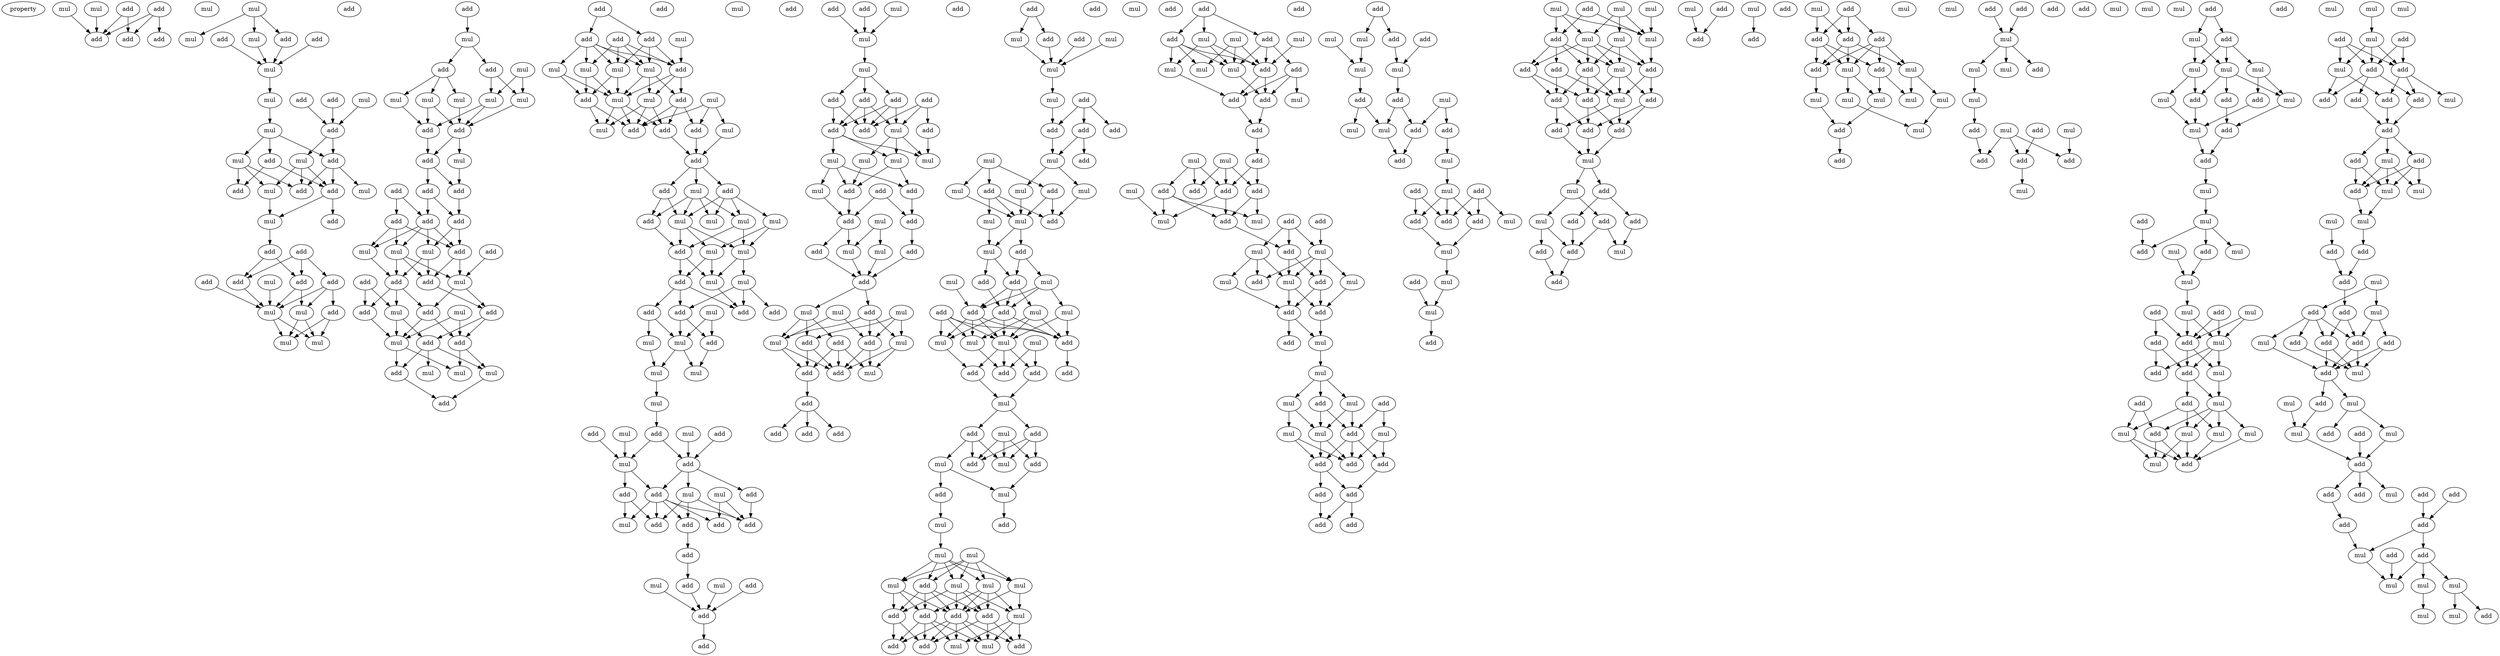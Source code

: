 digraph {
    node [fontcolor=black]
    property [mul=2,lf=1.8]
    0 [ label = mul ];
    1 [ label = add ];
    2 [ label = mul ];
    3 [ label = add ];
    4 [ label = mul ];
    5 [ label = add ];
    6 [ label = add ];
    7 [ label = add ];
    8 [ label = mul ];
    9 [ label = mul ];
    10 [ label = add ];
    11 [ label = mul ];
    12 [ label = add ];
    13 [ label = add ];
    14 [ label = mul ];
    15 [ label = add ];
    16 [ label = add ];
    17 [ label = mul ];
    18 [ label = mul ];
    19 [ label = mul ];
    20 [ label = add ];
    21 [ label = mul ];
    22 [ label = add ];
    23 [ label = mul ];
    24 [ label = add ];
    25 [ label = mul ];
    26 [ label = mul ];
    27 [ label = add ];
    28 [ label = add ];
    29 [ label = add ];
    30 [ label = add ];
    31 [ label = mul ];
    32 [ label = add ];
    33 [ label = add ];
    34 [ label = add ];
    35 [ label = mul ];
    36 [ label = add ];
    37 [ label = add ];
    38 [ label = add ];
    39 [ label = mul ];
    40 [ label = mul ];
    41 [ label = add ];
    42 [ label = add ];
    43 [ label = add ];
    44 [ label = mul ];
    45 [ label = mul ];
    46 [ label = mul ];
    47 [ label = add ];
    48 [ label = add ];
    49 [ label = mul ];
    50 [ label = mul ];
    51 [ label = mul ];
    52 [ label = mul ];
    53 [ label = mul ];
    54 [ label = mul ];
    55 [ label = add ];
    56 [ label = add ];
    57 [ label = mul ];
    58 [ label = add ];
    59 [ label = add ];
    60 [ label = add ];
    61 [ label = add ];
    62 [ label = add ];
    63 [ label = add ];
    64 [ label = add ];
    65 [ label = add ];
    66 [ label = mul ];
    67 [ label = mul ];
    68 [ label = add ];
    69 [ label = mul ];
    70 [ label = add ];
    71 [ label = add ];
    72 [ label = add ];
    73 [ label = mul ];
    74 [ label = add ];
    75 [ label = add ];
    76 [ label = mul ];
    77 [ label = mul ];
    78 [ label = add ];
    79 [ label = mul ];
    80 [ label = add ];
    81 [ label = add ];
    82 [ label = mul ];
    83 [ label = add ];
    84 [ label = mul ];
    85 [ label = mul ];
    86 [ label = add ];
    87 [ label = add ];
    88 [ label = add ];
    89 [ label = add ];
    90 [ label = add ];
    91 [ label = mul ];
    92 [ label = mul ];
    93 [ label = mul ];
    94 [ label = mul ];
    95 [ label = add ];
    96 [ label = mul ];
    97 [ label = mul ];
    98 [ label = mul ];
    99 [ label = add ];
    100 [ label = mul ];
    101 [ label = add ];
    102 [ label = add ];
    103 [ label = add ];
    104 [ label = mul ];
    105 [ label = add ];
    106 [ label = mul ];
    107 [ label = add ];
    108 [ label = mul ];
    109 [ label = add ];
    110 [ label = add ];
    111 [ label = mul ];
    112 [ label = mul ];
    113 [ label = mul ];
    114 [ label = mul ];
    115 [ label = add ];
    116 [ label = add ];
    117 [ label = add ];
    118 [ label = mul ];
    119 [ label = mul ];
    120 [ label = mul ];
    121 [ label = add ];
    122 [ label = mul ];
    123 [ label = add ];
    124 [ label = add ];
    125 [ label = add ];
    126 [ label = mul ];
    127 [ label = add ];
    128 [ label = add ];
    129 [ label = mul ];
    130 [ label = mul ];
    131 [ label = mul ];
    132 [ label = mul ];
    133 [ label = mul ];
    134 [ label = mul ];
    135 [ label = add ];
    136 [ label = mul ];
    137 [ label = mul ];
    138 [ label = add ];
    139 [ label = add ];
    140 [ label = mul ];
    141 [ label = add ];
    142 [ label = add ];
    143 [ label = mul ];
    144 [ label = mul ];
    145 [ label = add ];
    146 [ label = add ];
    147 [ label = add ];
    148 [ label = add ];
    149 [ label = add ];
    150 [ label = mul ];
    151 [ label = add ];
    152 [ label = add ];
    153 [ label = mul ];
    154 [ label = add ];
    155 [ label = mul ];
    156 [ label = add ];
    157 [ label = add ];
    158 [ label = add ];
    159 [ label = add ];
    160 [ label = add ];
    161 [ label = add ];
    162 [ label = add ];
    163 [ label = mul ];
    164 [ label = mul ];
    165 [ label = mul ];
    166 [ label = add ];
    167 [ label = add ];
    168 [ label = add ];
    169 [ label = add ];
    170 [ label = add ];
    171 [ label = mul ];
    172 [ label = add ];
    173 [ label = add ];
    174 [ label = mul ];
    175 [ label = mul ];
    176 [ label = mul ];
    177 [ label = mul ];
    178 [ label = add ];
    179 [ label = add ];
    180 [ label = mul ];
    181 [ label = add ];
    182 [ label = add ];
    183 [ label = add ];
    184 [ label = mul ];
    185 [ label = mul ];
    186 [ label = mul ];
    187 [ label = add ];
    188 [ label = add ];
    189 [ label = add ];
    190 [ label = mul ];
    191 [ label = mul ];
    192 [ label = mul ];
    193 [ label = add ];
    194 [ label = mul ];
    195 [ label = mul ];
    196 [ label = add ];
    197 [ label = add ];
    198 [ label = add ];
    199 [ label = mul ];
    200 [ label = add ];
    201 [ label = add ];
    202 [ label = add ];
    203 [ label = add ];
    204 [ label = add ];
    205 [ label = add ];
    206 [ label = add ];
    207 [ label = add ];
    208 [ label = add ];
    209 [ label = mul ];
    210 [ label = add ];
    211 [ label = mul ];
    212 [ label = mul ];
    213 [ label = add ];
    214 [ label = mul ];
    215 [ label = add ];
    216 [ label = add ];
    217 [ label = add ];
    218 [ label = mul ];
    219 [ label = add ];
    220 [ label = mul ];
    221 [ label = add ];
    222 [ label = add ];
    223 [ label = mul ];
    224 [ label = mul ];
    225 [ label = mul ];
    226 [ label = add ];
    227 [ label = mul ];
    228 [ label = mul ];
    229 [ label = add ];
    230 [ label = mul ];
    231 [ label = mul ];
    232 [ label = add ];
    233 [ label = mul ];
    234 [ label = add ];
    235 [ label = mul ];
    236 [ label = add ];
    237 [ label = add ];
    238 [ label = add ];
    239 [ label = mul ];
    240 [ label = mul ];
    241 [ label = mul ];
    242 [ label = mul ];
    243 [ label = add ];
    244 [ label = mul ];
    245 [ label = add ];
    246 [ label = add ];
    247 [ label = add ];
    248 [ label = add ];
    249 [ label = mul ];
    250 [ label = add ];
    251 [ label = mul ];
    252 [ label = add ];
    253 [ label = mul ];
    254 [ label = mul ];
    255 [ label = mul ];
    256 [ label = add ];
    257 [ label = add ];
    258 [ label = mul ];
    259 [ label = add ];
    260 [ label = mul ];
    261 [ label = add ];
    262 [ label = add ];
    263 [ label = mul ];
    264 [ label = mul ];
    265 [ label = mul ];
    266 [ label = mul ];
    267 [ label = mul ];
    268 [ label = mul ];
    269 [ label = add ];
    270 [ label = mul ];
    271 [ label = add ];
    272 [ label = add ];
    273 [ label = add ];
    274 [ label = add ];
    275 [ label = add ];
    276 [ label = add ];
    277 [ label = add ];
    278 [ label = mul ];
    279 [ label = mul ];
    280 [ label = add ];
    281 [ label = mul ];
    282 [ label = mul ];
    283 [ label = add ];
    284 [ label = add ];
    285 [ label = mul ];
    286 [ label = add ];
    287 [ label = mul ];
    288 [ label = mul ];
    289 [ label = mul ];
    290 [ label = add ];
    291 [ label = add ];
    292 [ label = add ];
    293 [ label = mul ];
    294 [ label = add ];
    295 [ label = mul ];
    296 [ label = add ];
    297 [ label = mul ];
    298 [ label = add ];
    299 [ label = add ];
    300 [ label = add ];
    301 [ label = mul ];
    302 [ label = add ];
    303 [ label = add ];
    304 [ label = mul ];
    305 [ label = add ];
    306 [ label = mul ];
    307 [ label = add ];
    308 [ label = mul ];
    309 [ label = add ];
    310 [ label = mul ];
    311 [ label = mul ];
    312 [ label = add ];
    313 [ label = add ];
    314 [ label = mul ];
    315 [ label = mul ];
    316 [ label = add ];
    317 [ label = add ];
    318 [ label = mul ];
    319 [ label = add ];
    320 [ label = mul ];
    321 [ label = mul ];
    322 [ label = add ];
    323 [ label = mul ];
    324 [ label = add ];
    325 [ label = mul ];
    326 [ label = mul ];
    327 [ label = mul ];
    328 [ label = add ];
    329 [ label = add ];
    330 [ label = add ];
    331 [ label = add ];
    332 [ label = add ];
    333 [ label = add ];
    334 [ label = add ];
    335 [ label = add ];
    336 [ label = add ];
    337 [ label = add ];
    338 [ label = mul ];
    339 [ label = add ];
    340 [ label = add ];
    341 [ label = mul ];
    342 [ label = mul ];
    343 [ label = mul ];
    344 [ label = add ];
    345 [ label = add ];
    346 [ label = mul ];
    347 [ label = mul ];
    348 [ label = add ];
    349 [ label = mul ];
    350 [ label = add ];
    351 [ label = add ];
    352 [ label = mul ];
    353 [ label = add ];
    354 [ label = add ];
    355 [ label = mul ];
    356 [ label = add ];
    357 [ label = add ];
    358 [ label = mul ];
    359 [ label = add ];
    360 [ label = mul ];
    361 [ label = add ];
    362 [ label = mul ];
    363 [ label = mul ];
    364 [ label = mul ];
    365 [ label = add ];
    366 [ label = mul ];
    367 [ label = add ];
    368 [ label = mul ];
    369 [ label = add ];
    370 [ label = mul ];
    371 [ label = mul ];
    372 [ label = mul ];
    373 [ label = mul ];
    374 [ label = add ];
    375 [ label = add ];
    376 [ label = add ];
    377 [ label = add ];
    378 [ label = add ];
    379 [ label = add ];
    380 [ label = mul ];
    381 [ label = add ];
    382 [ label = add ];
    383 [ label = add ];
    384 [ label = add ];
    385 [ label = mul ];
    386 [ label = mul ];
    387 [ label = add ];
    388 [ label = add ];
    389 [ label = add ];
    390 [ label = add ];
    391 [ label = mul ];
    392 [ label = add ];
    393 [ label = add ];
    394 [ label = mul ];
    395 [ label = add ];
    396 [ label = mul ];
    397 [ label = add ];
    398 [ label = mul ];
    399 [ label = add ];
    400 [ label = add ];
    401 [ label = add ];
    402 [ label = mul ];
    403 [ label = add ];
    404 [ label = mul ];
    405 [ label = mul ];
    406 [ label = add ];
    407 [ label = add ];
    408 [ label = add ];
    409 [ label = add ];
    410 [ label = mul ];
    411 [ label = add ];
    412 [ label = mul ];
    413 [ label = mul ];
    414 [ label = mul ];
    415 [ label = mul ];
    416 [ label = mul ];
    417 [ label = mul ];
    418 [ label = mul ];
    419 [ label = add ];
    420 [ label = add ];
    421 [ label = add ];
    422 [ label = add ];
    423 [ label = add ];
    424 [ label = add ];
    425 [ label = mul ];
    426 [ label = mul ];
    427 [ label = mul ];
    428 [ label = mul ];
    429 [ label = mul ];
    430 [ label = mul ];
    431 [ label = add ];
    432 [ label = mul ];
    433 [ label = mul ];
    434 [ label = add ];
    435 [ label = mul ];
    436 [ label = add ];
    437 [ label = add ];
    438 [ label = add ];
    439 [ label = add ];
    440 [ label = add ];
    441 [ label = mul ];
    442 [ label = add ];
    443 [ label = add ];
    444 [ label = mul ];
    445 [ label = mul ];
    446 [ label = mul ];
    447 [ label = mul ];
    448 [ label = add ];
    449 [ label = mul ];
    450 [ label = mul ];
    451 [ label = add ];
    452 [ label = add ];
    453 [ label = mul ];
    454 [ label = add ];
    455 [ label = add ];
    456 [ label = mul ];
    457 [ label = mul ];
    458 [ label = add ];
    459 [ label = mul ];
    460 [ label = add ];
    461 [ label = mul ];
    462 [ label = add ];
    463 [ label = mul ];
    464 [ label = mul ];
    465 [ label = mul ];
    466 [ label = add ];
    467 [ label = mul ];
    468 [ label = add ];
    469 [ label = add ];
    470 [ label = mul ];
    471 [ label = add ];
    472 [ label = add ];
    473 [ label = mul ];
    474 [ label = add ];
    475 [ label = mul ];
    476 [ label = add ];
    477 [ label = add ];
    478 [ label = add ];
    479 [ label = mul ];
    480 [ label = mul ];
    481 [ label = mul ];
    482 [ label = mul ];
    483 [ label = mul ];
    484 [ label = add ];
    485 [ label = mul ];
    486 [ label = mul ];
    487 [ label = add ];
    488 [ label = add ];
    489 [ label = add ];
    490 [ label = add ];
    491 [ label = mul ];
    492 [ label = add ];
    493 [ label = add ];
    494 [ label = add ];
    495 [ label = mul ];
    496 [ label = add ];
    497 [ label = add ];
    498 [ label = mul ];
    499 [ label = add ];
    500 [ label = add ];
    501 [ label = mul ];
    502 [ label = mul ];
    503 [ label = add ];
    504 [ label = mul ];
    505 [ label = mul ];
    506 [ label = add ];
    507 [ label = add ];
    508 [ label = add ];
    509 [ label = mul ];
    510 [ label = add ];
    511 [ label = add ];
    512 [ label = mul ];
    513 [ label = add ];
    514 [ label = add ];
    515 [ label = add ];
    516 [ label = add ];
    517 [ label = mul ];
    518 [ label = mul ];
    519 [ label = add ];
    520 [ label = mul ];
    521 [ label = mul ];
    522 [ label = add ];
    523 [ label = add ];
    524 [ label = mul ];
    525 [ label = add ];
    526 [ label = mul ];
    527 [ label = add ];
    528 [ label = add ];
    529 [ label = add ];
    530 [ label = add ];
    531 [ label = mul ];
    532 [ label = add ];
    533 [ label = add ];
    534 [ label = add ];
    535 [ label = add ];
    536 [ label = add ];
    537 [ label = mul ];
    538 [ label = mul ];
    539 [ label = mul ];
    540 [ label = mul ];
    541 [ label = mul ];
    542 [ label = mul ];
    543 [ label = mul ];
    544 [ label = add ];
    0 -> 6 [ name = 0 ];
    1 -> 5 [ name = 1 ];
    1 -> 6 [ name = 2 ];
    1 -> 7 [ name = 3 ];
    2 -> 6 [ name = 4 ];
    3 -> 6 [ name = 5 ];
    3 -> 7 [ name = 6 ];
    8 -> 9 [ name = 7 ];
    8 -> 11 [ name = 8 ];
    8 -> 13 [ name = 9 ];
    10 -> 14 [ name = 10 ];
    11 -> 14 [ name = 11 ];
    12 -> 14 [ name = 12 ];
    13 -> 14 [ name = 13 ];
    14 -> 18 [ name = 14 ];
    15 -> 20 [ name = 15 ];
    16 -> 20 [ name = 16 ];
    17 -> 20 [ name = 17 ];
    18 -> 19 [ name = 18 ];
    19 -> 21 [ name = 19 ];
    19 -> 22 [ name = 20 ];
    19 -> 24 [ name = 21 ];
    20 -> 23 [ name = 22 ];
    20 -> 24 [ name = 23 ];
    21 -> 26 [ name = 24 ];
    21 -> 27 [ name = 25 ];
    21 -> 28 [ name = 26 ];
    22 -> 27 [ name = 27 ];
    22 -> 29 [ name = 28 ];
    23 -> 26 [ name = 29 ];
    23 -> 28 [ name = 30 ];
    23 -> 29 [ name = 31 ];
    24 -> 25 [ name = 32 ];
    24 -> 28 [ name = 33 ];
    24 -> 29 [ name = 34 ];
    26 -> 31 [ name = 35 ];
    29 -> 30 [ name = 36 ];
    29 -> 31 [ name = 37 ];
    31 -> 32 [ name = 38 ];
    32 -> 37 [ name = 39 ];
    32 -> 38 [ name = 40 ];
    33 -> 36 [ name = 41 ];
    33 -> 37 [ name = 42 ];
    33 -> 38 [ name = 43 ];
    34 -> 39 [ name = 44 ];
    35 -> 39 [ name = 45 ];
    36 -> 39 [ name = 46 ];
    36 -> 40 [ name = 47 ];
    36 -> 41 [ name = 48 ];
    37 -> 39 [ name = 49 ];
    38 -> 39 [ name = 50 ];
    38 -> 40 [ name = 51 ];
    39 -> 44 [ name = 52 ];
    39 -> 45 [ name = 53 ];
    40 -> 44 [ name = 54 ];
    40 -> 45 [ name = 55 ];
    41 -> 44 [ name = 56 ];
    41 -> 45 [ name = 57 ];
    43 -> 46 [ name = 58 ];
    46 -> 47 [ name = 59 ];
    46 -> 48 [ name = 60 ];
    47 -> 51 [ name = 61 ];
    47 -> 53 [ name = 62 ];
    47 -> 54 [ name = 63 ];
    48 -> 50 [ name = 64 ];
    48 -> 52 [ name = 65 ];
    49 -> 50 [ name = 66 ];
    49 -> 52 [ name = 67 ];
    50 -> 55 [ name = 68 ];
    51 -> 55 [ name = 69 ];
    51 -> 56 [ name = 70 ];
    52 -> 55 [ name = 71 ];
    52 -> 56 [ name = 72 ];
    53 -> 56 [ name = 73 ];
    54 -> 55 [ name = 74 ];
    55 -> 57 [ name = 75 ];
    55 -> 58 [ name = 76 ];
    56 -> 58 [ name = 77 ];
    57 -> 59 [ name = 78 ];
    58 -> 59 [ name = 79 ];
    58 -> 61 [ name = 80 ];
    59 -> 64 [ name = 81 ];
    60 -> 62 [ name = 82 ];
    60 -> 63 [ name = 83 ];
    61 -> 62 [ name = 84 ];
    61 -> 64 [ name = 85 ];
    62 -> 66 [ name = 86 ];
    62 -> 67 [ name = 87 ];
    62 -> 68 [ name = 88 ];
    62 -> 69 [ name = 89 ];
    63 -> 67 [ name = 90 ];
    63 -> 68 [ name = 91 ];
    63 -> 69 [ name = 92 ];
    64 -> 66 [ name = 93 ];
    64 -> 68 [ name = 94 ];
    65 -> 73 [ name = 95 ];
    66 -> 70 [ name = 96 ];
    66 -> 71 [ name = 97 ];
    67 -> 70 [ name = 98 ];
    68 -> 71 [ name = 99 ];
    68 -> 73 [ name = 100 ];
    69 -> 70 [ name = 101 ];
    69 -> 71 [ name = 102 ];
    69 -> 73 [ name = 103 ];
    70 -> 74 [ name = 104 ];
    70 -> 75 [ name = 105 ];
    70 -> 77 [ name = 106 ];
    71 -> 78 [ name = 107 ];
    72 -> 75 [ name = 108 ];
    72 -> 77 [ name = 109 ];
    73 -> 74 [ name = 110 ];
    73 -> 78 [ name = 111 ];
    74 -> 79 [ name = 112 ];
    74 -> 81 [ name = 113 ];
    75 -> 79 [ name = 114 ];
    76 -> 79 [ name = 115 ];
    76 -> 81 [ name = 116 ];
    77 -> 79 [ name = 117 ];
    77 -> 80 [ name = 118 ];
    78 -> 80 [ name = 119 ];
    78 -> 81 [ name = 120 ];
    79 -> 83 [ name = 121 ];
    79 -> 84 [ name = 122 ];
    80 -> 82 [ name = 123 ];
    80 -> 83 [ name = 124 ];
    80 -> 85 [ name = 125 ];
    81 -> 84 [ name = 126 ];
    81 -> 85 [ name = 127 ];
    83 -> 86 [ name = 128 ];
    85 -> 86 [ name = 129 ];
    87 -> 88 [ name = 130 ];
    87 -> 90 [ name = 131 ];
    88 -> 92 [ name = 132 ];
    88 -> 93 [ name = 133 ];
    88 -> 94 [ name = 134 ];
    88 -> 95 [ name = 135 ];
    88 -> 96 [ name = 136 ];
    89 -> 92 [ name = 137 ];
    89 -> 93 [ name = 138 ];
    89 -> 95 [ name = 139 ];
    89 -> 96 [ name = 140 ];
    90 -> 93 [ name = 141 ];
    90 -> 95 [ name = 142 ];
    90 -> 96 [ name = 143 ];
    91 -> 95 [ name = 144 ];
    92 -> 98 [ name = 145 ];
    92 -> 101 [ name = 146 ];
    93 -> 97 [ name = 147 ];
    93 -> 98 [ name = 148 ];
    93 -> 99 [ name = 149 ];
    94 -> 98 [ name = 150 ];
    94 -> 101 [ name = 151 ];
    95 -> 97 [ name = 152 ];
    95 -> 98 [ name = 153 ];
    95 -> 99 [ name = 154 ];
    96 -> 98 [ name = 155 ];
    96 -> 101 [ name = 156 ];
    97 -> 103 [ name = 157 ];
    97 -> 104 [ name = 158 ];
    97 -> 105 [ name = 159 ];
    98 -> 103 [ name = 160 ];
    98 -> 104 [ name = 161 ];
    98 -> 105 [ name = 162 ];
    99 -> 102 [ name = 163 ];
    99 -> 103 [ name = 164 ];
    99 -> 105 [ name = 165 ];
    100 -> 102 [ name = 166 ];
    100 -> 105 [ name = 167 ];
    100 -> 106 [ name = 168 ];
    101 -> 104 [ name = 169 ];
    101 -> 105 [ name = 170 ];
    102 -> 107 [ name = 171 ];
    103 -> 107 [ name = 172 ];
    106 -> 107 [ name = 173 ];
    107 -> 108 [ name = 174 ];
    107 -> 109 [ name = 175 ];
    107 -> 110 [ name = 176 ];
    108 -> 111 [ name = 177 ];
    108 -> 112 [ name = 178 ];
    108 -> 114 [ name = 179 ];
    108 -> 115 [ name = 180 ];
    109 -> 111 [ name = 181 ];
    109 -> 115 [ name = 182 ];
    110 -> 111 [ name = 183 ];
    110 -> 112 [ name = 184 ];
    110 -> 113 [ name = 185 ];
    110 -> 114 [ name = 186 ];
    111 -> 116 [ name = 187 ];
    111 -> 118 [ name = 188 ];
    111 -> 119 [ name = 189 ];
    112 -> 116 [ name = 190 ];
    112 -> 118 [ name = 191 ];
    113 -> 118 [ name = 192 ];
    113 -> 119 [ name = 193 ];
    115 -> 116 [ name = 194 ];
    116 -> 121 [ name = 195 ];
    116 -> 122 [ name = 196 ];
    118 -> 120 [ name = 197 ];
    118 -> 122 [ name = 198 ];
    119 -> 121 [ name = 199 ];
    119 -> 122 [ name = 200 ];
    120 -> 124 [ name = 201 ];
    120 -> 125 [ name = 202 ];
    120 -> 127 [ name = 203 ];
    121 -> 123 [ name = 204 ];
    121 -> 124 [ name = 205 ];
    121 -> 125 [ name = 206 ];
    122 -> 124 [ name = 207 ];
    123 -> 129 [ name = 208 ];
    123 -> 130 [ name = 209 ];
    125 -> 128 [ name = 210 ];
    125 -> 130 [ name = 211 ];
    126 -> 128 [ name = 212 ];
    126 -> 130 [ name = 213 ];
    128 -> 133 [ name = 214 ];
    129 -> 131 [ name = 215 ];
    130 -> 131 [ name = 216 ];
    130 -> 133 [ name = 217 ];
    131 -> 134 [ name = 218 ];
    134 -> 138 [ name = 219 ];
    135 -> 140 [ name = 220 ];
    136 -> 141 [ name = 221 ];
    137 -> 140 [ name = 222 ];
    138 -> 140 [ name = 223 ];
    138 -> 141 [ name = 224 ];
    139 -> 141 [ name = 225 ];
    140 -> 142 [ name = 226 ];
    140 -> 146 [ name = 227 ];
    141 -> 144 [ name = 228 ];
    141 -> 145 [ name = 229 ];
    141 -> 146 [ name = 230 ];
    142 -> 148 [ name = 231 ];
    142 -> 150 [ name = 232 ];
    143 -> 149 [ name = 233 ];
    143 -> 151 [ name = 234 ];
    144 -> 147 [ name = 235 ];
    144 -> 148 [ name = 236 ];
    144 -> 151 [ name = 237 ];
    145 -> 151 [ name = 238 ];
    146 -> 147 [ name = 239 ];
    146 -> 148 [ name = 240 ];
    146 -> 149 [ name = 241 ];
    146 -> 150 [ name = 242 ];
    146 -> 151 [ name = 243 ];
    147 -> 152 [ name = 244 ];
    152 -> 154 [ name = 245 ];
    153 -> 158 [ name = 246 ];
    154 -> 158 [ name = 247 ];
    155 -> 158 [ name = 248 ];
    157 -> 158 [ name = 249 ];
    158 -> 162 [ name = 250 ];
    159 -> 164 [ name = 251 ];
    161 -> 164 [ name = 252 ];
    163 -> 164 [ name = 253 ];
    164 -> 165 [ name = 254 ];
    165 -> 167 [ name = 255 ];
    165 -> 168 [ name = 256 ];
    165 -> 169 [ name = 257 ];
    166 -> 171 [ name = 258 ];
    166 -> 172 [ name = 259 ];
    166 -> 173 [ name = 260 ];
    167 -> 170 [ name = 261 ];
    167 -> 171 [ name = 262 ];
    167 -> 172 [ name = 263 ];
    168 -> 170 [ name = 264 ];
    168 -> 172 [ name = 265 ];
    169 -> 170 [ name = 266 ];
    169 -> 171 [ name = 267 ];
    169 -> 172 [ name = 268 ];
    170 -> 174 [ name = 269 ];
    170 -> 175 [ name = 270 ];
    170 -> 177 [ name = 271 ];
    171 -> 174 [ name = 272 ];
    171 -> 175 [ name = 273 ];
    171 -> 176 [ name = 274 ];
    173 -> 175 [ name = 275 ];
    174 -> 178 [ name = 276 ];
    174 -> 181 [ name = 277 ];
    176 -> 178 [ name = 278 ];
    177 -> 178 [ name = 279 ];
    177 -> 180 [ name = 280 ];
    177 -> 181 [ name = 281 ];
    178 -> 182 [ name = 282 ];
    179 -> 182 [ name = 283 ];
    179 -> 183 [ name = 284 ];
    180 -> 182 [ name = 285 ];
    181 -> 183 [ name = 286 ];
    182 -> 185 [ name = 287 ];
    182 -> 188 [ name = 288 ];
    183 -> 187 [ name = 289 ];
    184 -> 185 [ name = 290 ];
    184 -> 186 [ name = 291 ];
    185 -> 189 [ name = 292 ];
    186 -> 189 [ name = 293 ];
    187 -> 189 [ name = 294 ];
    188 -> 189 [ name = 295 ];
    189 -> 190 [ name = 296 ];
    189 -> 193 [ name = 297 ];
    190 -> 195 [ name = 298 ];
    190 -> 196 [ name = 299 ];
    190 -> 198 [ name = 300 ];
    191 -> 194 [ name = 301 ];
    191 -> 196 [ name = 302 ];
    191 -> 197 [ name = 303 ];
    192 -> 195 [ name = 304 ];
    192 -> 197 [ name = 305 ];
    193 -> 194 [ name = 306 ];
    193 -> 195 [ name = 307 ];
    193 -> 197 [ name = 308 ];
    194 -> 199 [ name = 309 ];
    194 -> 201 [ name = 310 ];
    195 -> 200 [ name = 311 ];
    195 -> 201 [ name = 312 ];
    196 -> 200 [ name = 313 ];
    196 -> 201 [ name = 314 ];
    197 -> 199 [ name = 315 ];
    197 -> 201 [ name = 316 ];
    198 -> 199 [ name = 317 ];
    198 -> 200 [ name = 318 ];
    198 -> 201 [ name = 319 ];
    200 -> 202 [ name = 320 ];
    202 -> 203 [ name = 321 ];
    202 -> 204 [ name = 322 ];
    202 -> 205 [ name = 323 ];
    206 -> 209 [ name = 324 ];
    206 -> 210 [ name = 325 ];
    208 -> 212 [ name = 326 ];
    209 -> 212 [ name = 327 ];
    210 -> 212 [ name = 328 ];
    211 -> 212 [ name = 329 ];
    212 -> 214 [ name = 330 ];
    213 -> 215 [ name = 331 ];
    213 -> 216 [ name = 332 ];
    213 -> 217 [ name = 333 ];
    214 -> 216 [ name = 334 ];
    215 -> 218 [ name = 335 ];
    215 -> 219 [ name = 336 ];
    216 -> 218 [ name = 337 ];
    218 -> 224 [ name = 338 ];
    218 -> 225 [ name = 339 ];
    220 -> 221 [ name = 340 ];
    220 -> 222 [ name = 341 ];
    220 -> 223 [ name = 342 ];
    221 -> 226 [ name = 343 ];
    221 -> 227 [ name = 344 ];
    222 -> 226 [ name = 345 ];
    222 -> 227 [ name = 346 ];
    222 -> 228 [ name = 347 ];
    223 -> 227 [ name = 348 ];
    224 -> 226 [ name = 349 ];
    225 -> 227 [ name = 350 ];
    227 -> 229 [ name = 351 ];
    227 -> 230 [ name = 352 ];
    228 -> 230 [ name = 353 ];
    229 -> 231 [ name = 354 ];
    229 -> 234 [ name = 355 ];
    230 -> 232 [ name = 356 ];
    230 -> 234 [ name = 357 ];
    231 -> 237 [ name = 358 ];
    231 -> 238 [ name = 359 ];
    231 -> 239 [ name = 360 ];
    232 -> 237 [ name = 361 ];
    233 -> 238 [ name = 362 ];
    234 -> 235 [ name = 363 ];
    234 -> 237 [ name = 364 ];
    234 -> 238 [ name = 365 ];
    235 -> 240 [ name = 366 ];
    235 -> 243 [ name = 367 ];
    235 -> 244 [ name = 368 ];
    236 -> 240 [ name = 369 ];
    236 -> 241 [ name = 370 ];
    236 -> 243 [ name = 371 ];
    236 -> 244 [ name = 372 ];
    237 -> 241 [ name = 373 ];
    237 -> 243 [ name = 374 ];
    237 -> 244 [ name = 375 ];
    238 -> 240 [ name = 376 ];
    238 -> 241 [ name = 377 ];
    238 -> 243 [ name = 378 ];
    238 -> 244 [ name = 379 ];
    239 -> 243 [ name = 380 ];
    239 -> 244 [ name = 381 ];
    240 -> 248 [ name = 382 ];
    241 -> 246 [ name = 383 ];
    242 -> 247 [ name = 384 ];
    242 -> 248 [ name = 385 ];
    243 -> 245 [ name = 386 ];
    244 -> 246 [ name = 387 ];
    244 -> 247 [ name = 388 ];
    244 -> 248 [ name = 389 ];
    246 -> 249 [ name = 390 ];
    247 -> 249 [ name = 391 ];
    249 -> 250 [ name = 392 ];
    249 -> 252 [ name = 393 ];
    250 -> 255 [ name = 394 ];
    250 -> 256 [ name = 395 ];
    250 -> 257 [ name = 396 ];
    251 -> 255 [ name = 397 ];
    251 -> 256 [ name = 398 ];
    251 -> 257 [ name = 399 ];
    252 -> 254 [ name = 400 ];
    252 -> 255 [ name = 401 ];
    252 -> 257 [ name = 402 ];
    254 -> 258 [ name = 403 ];
    254 -> 259 [ name = 404 ];
    256 -> 258 [ name = 405 ];
    258 -> 261 [ name = 406 ];
    259 -> 260 [ name = 407 ];
    260 -> 264 [ name = 408 ];
    263 -> 265 [ name = 409 ];
    263 -> 266 [ name = 410 ];
    263 -> 267 [ name = 411 ];
    263 -> 268 [ name = 412 ];
    263 -> 269 [ name = 413 ];
    264 -> 265 [ name = 414 ];
    264 -> 266 [ name = 415 ];
    264 -> 267 [ name = 416 ];
    264 -> 268 [ name = 417 ];
    264 -> 269 [ name = 418 ];
    265 -> 271 [ name = 419 ];
    265 -> 272 [ name = 420 ];
    265 -> 274 [ name = 421 ];
    266 -> 270 [ name = 422 ];
    266 -> 272 [ name = 423 ];
    266 -> 273 [ name = 424 ];
    266 -> 274 [ name = 425 ];
    267 -> 270 [ name = 426 ];
    267 -> 274 [ name = 427 ];
    268 -> 270 [ name = 428 ];
    268 -> 271 [ name = 429 ];
    268 -> 273 [ name = 430 ];
    268 -> 274 [ name = 431 ];
    269 -> 271 [ name = 432 ];
    269 -> 272 [ name = 433 ];
    269 -> 273 [ name = 434 ];
    269 -> 274 [ name = 435 ];
    270 -> 276 [ name = 436 ];
    270 -> 278 [ name = 437 ];
    270 -> 279 [ name = 438 ];
    271 -> 275 [ name = 439 ];
    271 -> 277 [ name = 440 ];
    272 -> 275 [ name = 441 ];
    272 -> 277 [ name = 442 ];
    272 -> 278 [ name = 443 ];
    272 -> 279 [ name = 444 ];
    273 -> 275 [ name = 445 ];
    273 -> 276 [ name = 446 ];
    273 -> 279 [ name = 447 ];
    274 -> 275 [ name = 448 ];
    274 -> 276 [ name = 449 ];
    274 -> 277 [ name = 450 ];
    274 -> 278 [ name = 451 ];
    274 -> 279 [ name = 452 ];
    280 -> 282 [ name = 453 ];
    280 -> 283 [ name = 454 ];
    280 -> 284 [ name = 455 ];
    281 -> 290 [ name = 456 ];
    282 -> 288 [ name = 457 ];
    282 -> 289 [ name = 458 ];
    282 -> 290 [ name = 459 ];
    283 -> 287 [ name = 460 ];
    283 -> 288 [ name = 461 ];
    283 -> 289 [ name = 462 ];
    283 -> 290 [ name = 463 ];
    284 -> 286 [ name = 464 ];
    284 -> 288 [ name = 465 ];
    284 -> 290 [ name = 466 ];
    285 -> 287 [ name = 467 ];
    285 -> 288 [ name = 468 ];
    285 -> 290 [ name = 469 ];
    286 -> 291 [ name = 470 ];
    286 -> 292 [ name = 471 ];
    286 -> 293 [ name = 472 ];
    288 -> 292 [ name = 473 ];
    289 -> 291 [ name = 474 ];
    290 -> 291 [ name = 475 ];
    290 -> 292 [ name = 476 ];
    291 -> 294 [ name = 477 ];
    292 -> 294 [ name = 478 ];
    294 -> 296 [ name = 479 ];
    295 -> 299 [ name = 480 ];
    295 -> 300 [ name = 481 ];
    295 -> 302 [ name = 482 ];
    296 -> 299 [ name = 483 ];
    296 -> 300 [ name = 484 ];
    297 -> 298 [ name = 485 ];
    297 -> 300 [ name = 486 ];
    297 -> 302 [ name = 487 ];
    298 -> 304 [ name = 488 ];
    298 -> 306 [ name = 489 ];
    298 -> 307 [ name = 490 ];
    299 -> 306 [ name = 491 ];
    299 -> 307 [ name = 492 ];
    300 -> 304 [ name = 493 ];
    300 -> 307 [ name = 494 ];
    301 -> 304 [ name = 495 ];
    303 -> 308 [ name = 496 ];
    303 -> 309 [ name = 497 ];
    303 -> 310 [ name = 498 ];
    305 -> 308 [ name = 499 ];
    307 -> 309 [ name = 500 ];
    308 -> 311 [ name = 501 ];
    308 -> 312 [ name = 502 ];
    308 -> 313 [ name = 503 ];
    308 -> 315 [ name = 504 ];
    309 -> 312 [ name = 505 ];
    309 -> 315 [ name = 506 ];
    310 -> 313 [ name = 507 ];
    310 -> 314 [ name = 508 ];
    310 -> 315 [ name = 509 ];
    311 -> 316 [ name = 510 ];
    312 -> 316 [ name = 511 ];
    312 -> 317 [ name = 512 ];
    314 -> 317 [ name = 513 ];
    315 -> 316 [ name = 514 ];
    315 -> 317 [ name = 515 ];
    316 -> 318 [ name = 516 ];
    317 -> 318 [ name = 517 ];
    317 -> 319 [ name = 518 ];
    318 -> 320 [ name = 519 ];
    320 -> 321 [ name = 520 ];
    320 -> 322 [ name = 521 ];
    320 -> 323 [ name = 522 ];
    321 -> 325 [ name = 523 ];
    321 -> 326 [ name = 524 ];
    322 -> 325 [ name = 525 ];
    322 -> 328 [ name = 526 ];
    323 -> 325 [ name = 527 ];
    323 -> 328 [ name = 528 ];
    324 -> 327 [ name = 529 ];
    324 -> 328 [ name = 530 ];
    325 -> 330 [ name = 531 ];
    325 -> 331 [ name = 532 ];
    326 -> 330 [ name = 533 ];
    326 -> 331 [ name = 534 ];
    327 -> 329 [ name = 535 ];
    327 -> 330 [ name = 536 ];
    328 -> 329 [ name = 537 ];
    328 -> 330 [ name = 538 ];
    328 -> 331 [ name = 539 ];
    329 -> 333 [ name = 540 ];
    331 -> 332 [ name = 541 ];
    331 -> 333 [ name = 542 ];
    332 -> 334 [ name = 543 ];
    333 -> 334 [ name = 544 ];
    333 -> 335 [ name = 545 ];
    337 -> 339 [ name = 546 ];
    337 -> 341 [ name = 547 ];
    338 -> 342 [ name = 548 ];
    339 -> 343 [ name = 549 ];
    340 -> 343 [ name = 550 ];
    341 -> 342 [ name = 551 ];
    342 -> 345 [ name = 552 ];
    343 -> 344 [ name = 553 ];
    344 -> 349 [ name = 554 ];
    344 -> 350 [ name = 555 ];
    345 -> 347 [ name = 556 ];
    345 -> 349 [ name = 557 ];
    346 -> 348 [ name = 558 ];
    346 -> 350 [ name = 559 ];
    348 -> 352 [ name = 560 ];
    349 -> 351 [ name = 561 ];
    350 -> 351 [ name = 562 ];
    352 -> 355 [ name = 563 ];
    353 -> 356 [ name = 564 ];
    353 -> 357 [ name = 565 ];
    354 -> 357 [ name = 566 ];
    354 -> 358 [ name = 567 ];
    354 -> 359 [ name = 568 ];
    355 -> 356 [ name = 569 ];
    355 -> 357 [ name = 570 ];
    355 -> 359 [ name = 571 ];
    356 -> 360 [ name = 572 ];
    359 -> 360 [ name = 573 ];
    360 -> 362 [ name = 574 ];
    361 -> 363 [ name = 575 ];
    362 -> 363 [ name = 576 ];
    363 -> 365 [ name = 577 ];
    364 -> 372 [ name = 578 ];
    366 -> 370 [ name = 579 ];
    366 -> 371 [ name = 580 ];
    366 -> 372 [ name = 581 ];
    367 -> 369 [ name = 582 ];
    367 -> 372 [ name = 583 ];
    368 -> 369 [ name = 584 ];
    368 -> 370 [ name = 585 ];
    368 -> 372 [ name = 586 ];
    369 -> 373 [ name = 587 ];
    369 -> 374 [ name = 588 ];
    369 -> 376 [ name = 589 ];
    369 -> 377 [ name = 590 ];
    370 -> 373 [ name = 591 ];
    370 -> 375 [ name = 592 ];
    370 -> 376 [ name = 593 ];
    370 -> 377 [ name = 594 ];
    371 -> 373 [ name = 595 ];
    371 -> 375 [ name = 596 ];
    371 -> 376 [ name = 597 ];
    372 -> 375 [ name = 598 ];
    373 -> 379 [ name = 599 ];
    373 -> 380 [ name = 600 ];
    373 -> 381 [ name = 601 ];
    374 -> 378 [ name = 602 ];
    374 -> 380 [ name = 603 ];
    375 -> 380 [ name = 604 ];
    375 -> 381 [ name = 605 ];
    376 -> 378 [ name = 606 ];
    376 -> 379 [ name = 607 ];
    376 -> 380 [ name = 608 ];
    377 -> 378 [ name = 609 ];
    377 -> 379 [ name = 610 ];
    378 -> 383 [ name = 611 ];
    378 -> 384 [ name = 612 ];
    379 -> 382 [ name = 613 ];
    379 -> 383 [ name = 614 ];
    380 -> 382 [ name = 615 ];
    380 -> 384 [ name = 616 ];
    381 -> 382 [ name = 617 ];
    381 -> 383 [ name = 618 ];
    382 -> 385 [ name = 619 ];
    383 -> 385 [ name = 620 ];
    384 -> 385 [ name = 621 ];
    385 -> 386 [ name = 622 ];
    385 -> 387 [ name = 623 ];
    386 -> 389 [ name = 624 ];
    386 -> 391 [ name = 625 ];
    387 -> 388 [ name = 626 ];
    387 -> 390 [ name = 627 ];
    388 -> 394 [ name = 628 ];
    389 -> 393 [ name = 629 ];
    389 -> 394 [ name = 630 ];
    390 -> 393 [ name = 631 ];
    391 -> 392 [ name = 632 ];
    391 -> 393 [ name = 633 ];
    392 -> 395 [ name = 634 ];
    393 -> 395 [ name = 635 ];
    396 -> 399 [ name = 636 ];
    397 -> 399 [ name = 637 ];
    398 -> 400 [ name = 638 ];
    402 -> 407 [ name = 639 ];
    402 -> 408 [ name = 640 ];
    403 -> 406 [ name = 641 ];
    403 -> 407 [ name = 642 ];
    403 -> 408 [ name = 643 ];
    406 -> 409 [ name = 644 ];
    406 -> 410 [ name = 645 ];
    406 -> 411 [ name = 646 ];
    406 -> 412 [ name = 647 ];
    407 -> 410 [ name = 648 ];
    407 -> 411 [ name = 649 ];
    407 -> 412 [ name = 650 ];
    408 -> 409 [ name = 651 ];
    408 -> 410 [ name = 652 ];
    408 -> 411 [ name = 653 ];
    409 -> 414 [ name = 654 ];
    409 -> 415 [ name = 655 ];
    410 -> 413 [ name = 656 ];
    410 -> 414 [ name = 657 ];
    411 -> 417 [ name = 658 ];
    412 -> 415 [ name = 659 ];
    412 -> 416 [ name = 660 ];
    413 -> 418 [ name = 661 ];
    414 -> 419 [ name = 662 ];
    416 -> 418 [ name = 663 ];
    417 -> 419 [ name = 664 ];
    419 -> 420 [ name = 665 ];
    421 -> 426 [ name = 666 ];
    422 -> 426 [ name = 667 ];
    426 -> 427 [ name = 668 ];
    426 -> 428 [ name = 669 ];
    426 -> 431 [ name = 670 ];
    427 -> 432 [ name = 671 ];
    432 -> 436 [ name = 672 ];
    433 -> 439 [ name = 673 ];
    434 -> 437 [ name = 674 ];
    435 -> 437 [ name = 675 ];
    435 -> 438 [ name = 676 ];
    435 -> 439 [ name = 677 ];
    436 -> 438 [ name = 678 ];
    437 -> 441 [ name = 679 ];
    440 -> 443 [ name = 680 ];
    440 -> 444 [ name = 681 ];
    443 -> 445 [ name = 682 ];
    443 -> 446 [ name = 683 ];
    443 -> 447 [ name = 684 ];
    444 -> 446 [ name = 685 ];
    444 -> 447 [ name = 686 ];
    445 -> 449 [ name = 687 ];
    445 -> 452 [ name = 688 ];
    446 -> 448 [ name = 689 ];
    446 -> 449 [ name = 690 ];
    446 -> 451 [ name = 691 ];
    447 -> 450 [ name = 692 ];
    447 -> 451 [ name = 693 ];
    448 -> 454 [ name = 694 ];
    449 -> 454 [ name = 695 ];
    450 -> 453 [ name = 696 ];
    451 -> 453 [ name = 697 ];
    452 -> 453 [ name = 698 ];
    453 -> 455 [ name = 699 ];
    454 -> 455 [ name = 700 ];
    455 -> 457 [ name = 701 ];
    457 -> 459 [ name = 702 ];
    458 -> 460 [ name = 703 ];
    459 -> 460 [ name = 704 ];
    459 -> 462 [ name = 705 ];
    459 -> 463 [ name = 706 ];
    461 -> 464 [ name = 707 ];
    462 -> 464 [ name = 708 ];
    464 -> 467 [ name = 709 ];
    465 -> 470 [ name = 710 ];
    465 -> 471 [ name = 711 ];
    466 -> 469 [ name = 712 ];
    466 -> 471 [ name = 713 ];
    467 -> 470 [ name = 714 ];
    467 -> 471 [ name = 715 ];
    468 -> 470 [ name = 716 ];
    468 -> 471 [ name = 717 ];
    469 -> 472 [ name = 718 ];
    469 -> 474 [ name = 719 ];
    470 -> 472 [ name = 720 ];
    470 -> 473 [ name = 721 ];
    470 -> 474 [ name = 722 ];
    471 -> 472 [ name = 723 ];
    471 -> 473 [ name = 724 ];
    472 -> 475 [ name = 725 ];
    472 -> 476 [ name = 726 ];
    473 -> 475 [ name = 727 ];
    475 -> 478 [ name = 728 ];
    475 -> 480 [ name = 729 ];
    475 -> 481 [ name = 730 ];
    475 -> 482 [ name = 731 ];
    476 -> 479 [ name = 732 ];
    476 -> 480 [ name = 733 ];
    476 -> 481 [ name = 734 ];
    477 -> 478 [ name = 735 ];
    477 -> 479 [ name = 736 ];
    478 -> 483 [ name = 737 ];
    478 -> 484 [ name = 738 ];
    479 -> 483 [ name = 739 ];
    479 -> 484 [ name = 740 ];
    480 -> 483 [ name = 741 ];
    480 -> 484 [ name = 742 ];
    481 -> 484 [ name = 743 ];
    482 -> 484 [ name = 744 ];
    485 -> 486 [ name = 745 ];
    486 -> 489 [ name = 746 ];
    486 -> 490 [ name = 747 ];
    486 -> 491 [ name = 748 ];
    487 -> 489 [ name = 749 ];
    487 -> 490 [ name = 750 ];
    487 -> 491 [ name = 751 ];
    488 -> 489 [ name = 752 ];
    488 -> 490 [ name = 753 ];
    489 -> 493 [ name = 754 ];
    489 -> 494 [ name = 755 ];
    489 -> 495 [ name = 756 ];
    490 -> 492 [ name = 757 ];
    490 -> 493 [ name = 758 ];
    490 -> 496 [ name = 759 ];
    491 -> 494 [ name = 760 ];
    491 -> 496 [ name = 761 ];
    492 -> 497 [ name = 762 ];
    493 -> 497 [ name = 763 ];
    494 -> 497 [ name = 764 ];
    497 -> 498 [ name = 765 ];
    497 -> 499 [ name = 766 ];
    497 -> 500 [ name = 767 ];
    498 -> 501 [ name = 768 ];
    498 -> 502 [ name = 769 ];
    498 -> 503 [ name = 770 ];
    499 -> 501 [ name = 771 ];
    499 -> 503 [ name = 772 ];
    500 -> 501 [ name = 773 ];
    500 -> 502 [ name = 774 ];
    500 -> 503 [ name = 775 ];
    501 -> 504 [ name = 776 ];
    503 -> 504 [ name = 777 ];
    504 -> 507 [ name = 778 ];
    505 -> 506 [ name = 779 ];
    506 -> 508 [ name = 780 ];
    507 -> 508 [ name = 781 ];
    508 -> 511 [ name = 782 ];
    509 -> 510 [ name = 783 ];
    509 -> 512 [ name = 784 ];
    510 -> 513 [ name = 785 ];
    510 -> 514 [ name = 786 ];
    510 -> 516 [ name = 787 ];
    510 -> 517 [ name = 788 ];
    511 -> 513 [ name = 789 ];
    511 -> 514 [ name = 790 ];
    512 -> 514 [ name = 791 ];
    512 -> 515 [ name = 792 ];
    513 -> 518 [ name = 793 ];
    513 -> 519 [ name = 794 ];
    514 -> 518 [ name = 795 ];
    514 -> 519 [ name = 796 ];
    515 -> 518 [ name = 797 ];
    515 -> 519 [ name = 798 ];
    516 -> 518 [ name = 799 ];
    517 -> 519 [ name = 800 ];
    519 -> 521 [ name = 801 ];
    519 -> 522 [ name = 802 ];
    520 -> 526 [ name = 803 ];
    521 -> 523 [ name = 804 ];
    521 -> 524 [ name = 805 ];
    522 -> 526 [ name = 806 ];
    524 -> 527 [ name = 807 ];
    525 -> 527 [ name = 808 ];
    526 -> 527 [ name = 809 ];
    527 -> 528 [ name = 810 ];
    527 -> 529 [ name = 811 ];
    527 -> 531 [ name = 812 ];
    529 -> 534 [ name = 813 ];
    530 -> 533 [ name = 814 ];
    532 -> 533 [ name = 815 ];
    533 -> 536 [ name = 816 ];
    533 -> 537 [ name = 817 ];
    534 -> 537 [ name = 818 ];
    535 -> 540 [ name = 819 ];
    536 -> 538 [ name = 820 ];
    536 -> 539 [ name = 821 ];
    536 -> 540 [ name = 822 ];
    537 -> 540 [ name = 823 ];
    538 -> 543 [ name = 824 ];
    539 -> 541 [ name = 825 ];
    539 -> 544 [ name = 826 ];
}
